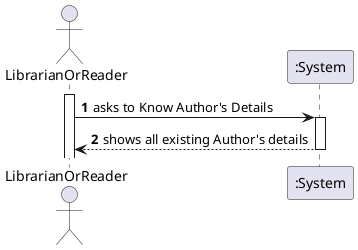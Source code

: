 @startuml
'https://plantuml.com/sequence-diagram

autoactivate on
autonumber

actor "LibrarianOrReader" as LibrarianOrReader
participant ":System" as System

activate LibrarianOrReader

LibrarianOrReader -> System: asks to Know Author's Details
System --> LibrarianOrReader: shows all existing Author's details

@enduml
